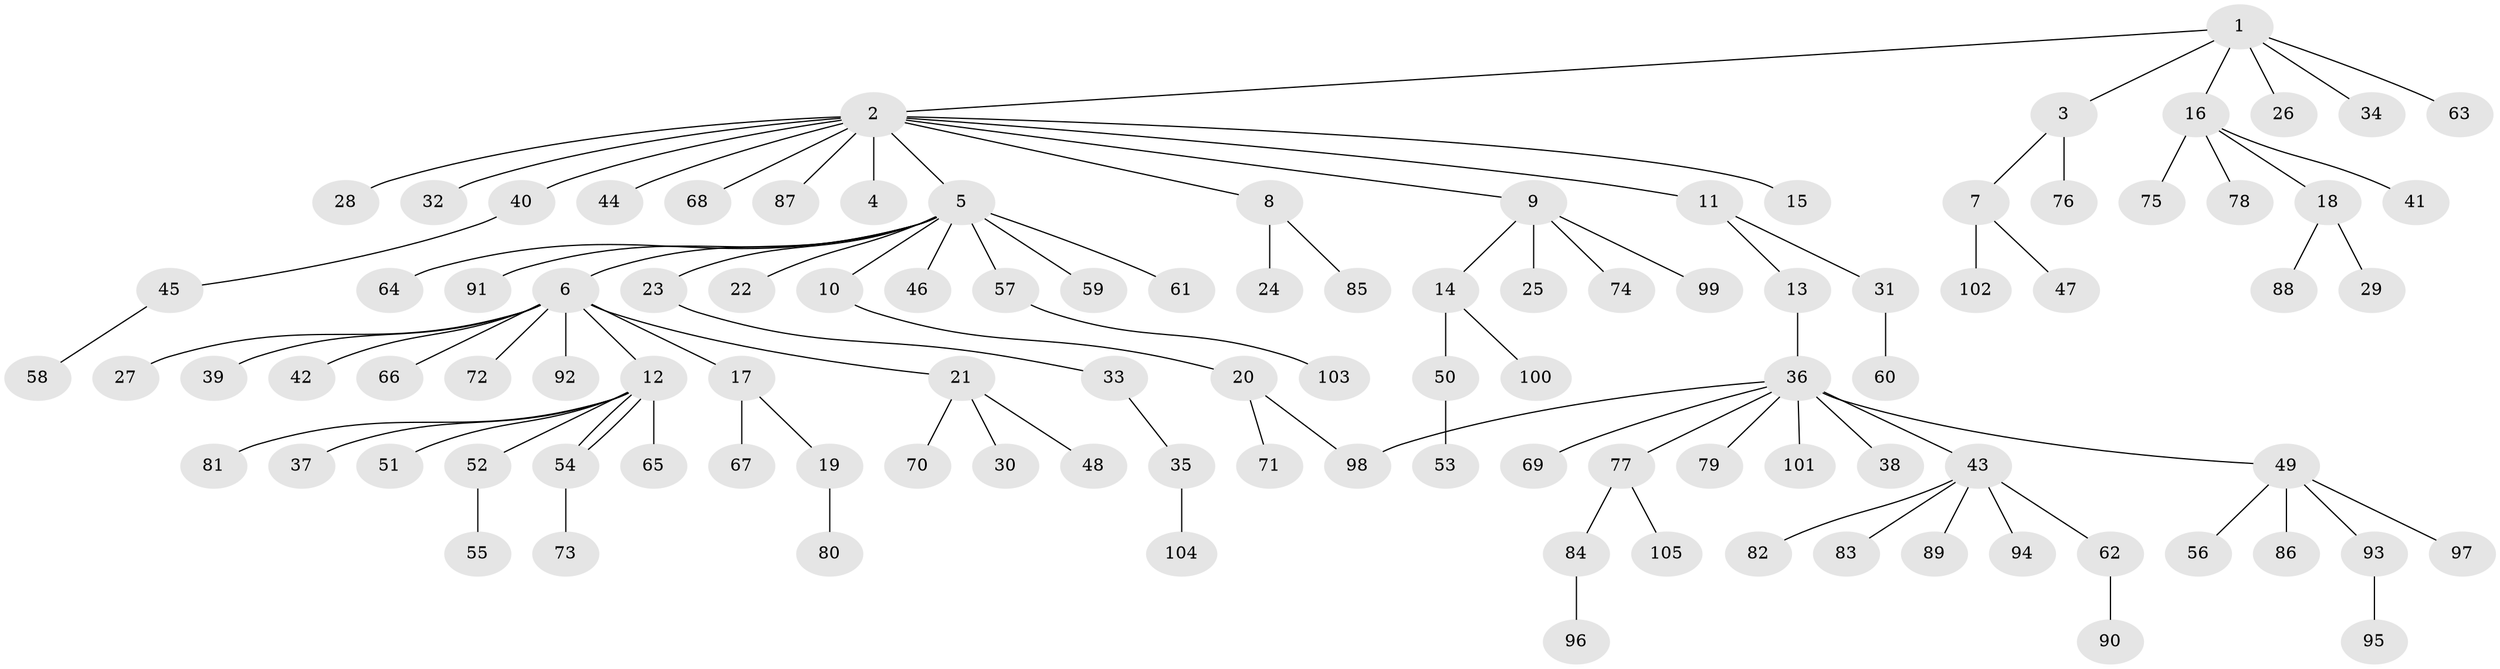 // coarse degree distribution, {5: 0.039473684210526314, 12: 0.013157894736842105, 2: 0.13157894736842105, 1: 0.6973684210526315, 10: 0.013157894736842105, 9: 0.02631578947368421, 4: 0.02631578947368421, 3: 0.039473684210526314, 7: 0.013157894736842105}
// Generated by graph-tools (version 1.1) at 2025/23/03/03/25 07:23:54]
// undirected, 105 vertices, 106 edges
graph export_dot {
graph [start="1"]
  node [color=gray90,style=filled];
  1;
  2;
  3;
  4;
  5;
  6;
  7;
  8;
  9;
  10;
  11;
  12;
  13;
  14;
  15;
  16;
  17;
  18;
  19;
  20;
  21;
  22;
  23;
  24;
  25;
  26;
  27;
  28;
  29;
  30;
  31;
  32;
  33;
  34;
  35;
  36;
  37;
  38;
  39;
  40;
  41;
  42;
  43;
  44;
  45;
  46;
  47;
  48;
  49;
  50;
  51;
  52;
  53;
  54;
  55;
  56;
  57;
  58;
  59;
  60;
  61;
  62;
  63;
  64;
  65;
  66;
  67;
  68;
  69;
  70;
  71;
  72;
  73;
  74;
  75;
  76;
  77;
  78;
  79;
  80;
  81;
  82;
  83;
  84;
  85;
  86;
  87;
  88;
  89;
  90;
  91;
  92;
  93;
  94;
  95;
  96;
  97;
  98;
  99;
  100;
  101;
  102;
  103;
  104;
  105;
  1 -- 2;
  1 -- 3;
  1 -- 16;
  1 -- 26;
  1 -- 34;
  1 -- 63;
  2 -- 4;
  2 -- 5;
  2 -- 8;
  2 -- 9;
  2 -- 11;
  2 -- 15;
  2 -- 28;
  2 -- 32;
  2 -- 40;
  2 -- 44;
  2 -- 68;
  2 -- 87;
  3 -- 7;
  3 -- 76;
  5 -- 6;
  5 -- 10;
  5 -- 22;
  5 -- 23;
  5 -- 46;
  5 -- 57;
  5 -- 59;
  5 -- 61;
  5 -- 64;
  5 -- 91;
  6 -- 12;
  6 -- 17;
  6 -- 21;
  6 -- 27;
  6 -- 39;
  6 -- 42;
  6 -- 66;
  6 -- 72;
  6 -- 92;
  7 -- 47;
  7 -- 102;
  8 -- 24;
  8 -- 85;
  9 -- 14;
  9 -- 25;
  9 -- 74;
  9 -- 99;
  10 -- 20;
  11 -- 13;
  11 -- 31;
  12 -- 37;
  12 -- 51;
  12 -- 52;
  12 -- 54;
  12 -- 54;
  12 -- 65;
  12 -- 81;
  13 -- 36;
  14 -- 50;
  14 -- 100;
  16 -- 18;
  16 -- 41;
  16 -- 75;
  16 -- 78;
  17 -- 19;
  17 -- 67;
  18 -- 29;
  18 -- 88;
  19 -- 80;
  20 -- 71;
  20 -- 98;
  21 -- 30;
  21 -- 48;
  21 -- 70;
  23 -- 33;
  31 -- 60;
  33 -- 35;
  35 -- 104;
  36 -- 38;
  36 -- 43;
  36 -- 49;
  36 -- 69;
  36 -- 77;
  36 -- 79;
  36 -- 98;
  36 -- 101;
  40 -- 45;
  43 -- 62;
  43 -- 82;
  43 -- 83;
  43 -- 89;
  43 -- 94;
  45 -- 58;
  49 -- 56;
  49 -- 86;
  49 -- 93;
  49 -- 97;
  50 -- 53;
  52 -- 55;
  54 -- 73;
  57 -- 103;
  62 -- 90;
  77 -- 84;
  77 -- 105;
  84 -- 96;
  93 -- 95;
}
